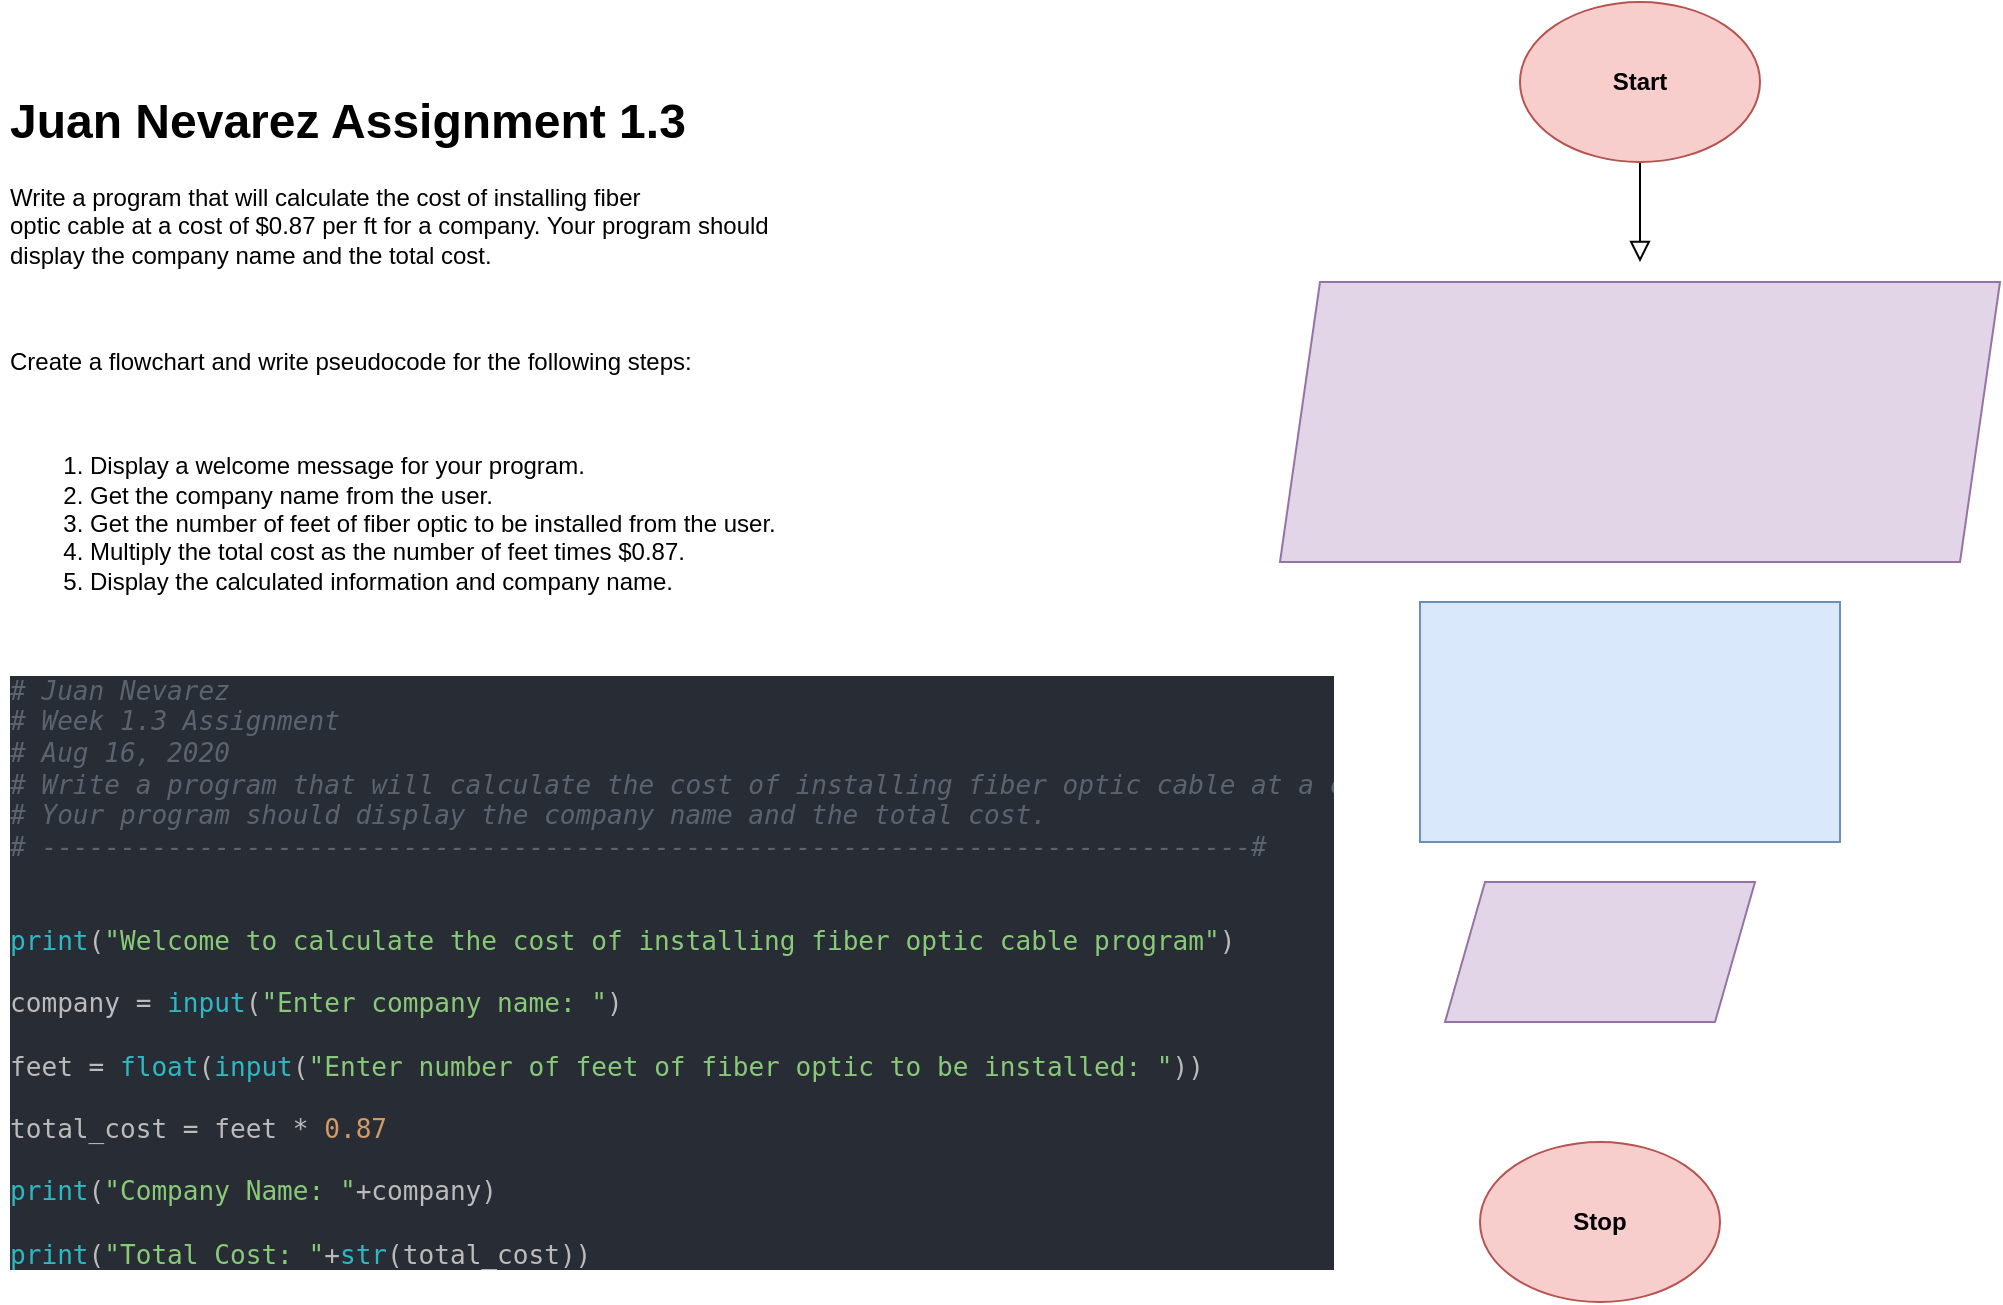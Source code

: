 <mxfile version="13.6.2" type="github">
  <diagram id="C5RBs43oDa-KdzZeNtuy" name="Page-1">
    <mxGraphModel dx="2249" dy="763" grid="1" gridSize="10" guides="1" tooltips="1" connect="1" arrows="1" fold="1" page="1" pageScale="1" pageWidth="827" pageHeight="1169" math="0" shadow="0">
      <root>
        <mxCell id="WIyWlLk6GJQsqaUBKTNV-0" />
        <mxCell id="WIyWlLk6GJQsqaUBKTNV-1" parent="WIyWlLk6GJQsqaUBKTNV-0" />
        <mxCell id="WIyWlLk6GJQsqaUBKTNV-2" value="" style="rounded=0;html=1;jettySize=auto;orthogonalLoop=1;fontSize=11;endArrow=block;endFill=0;endSize=8;strokeWidth=1;shadow=0;labelBackgroundColor=none;edgeStyle=orthogonalEdgeStyle;" parent="WIyWlLk6GJQsqaUBKTNV-1" edge="1">
          <mxGeometry relative="1" as="geometry">
            <mxPoint x="620" y="90" as="sourcePoint" />
            <mxPoint x="620" y="140" as="targetPoint" />
          </mxGeometry>
        </mxCell>
        <mxCell id="X7Ppft-jQ7yApB3Ie5x3-0" value="" style="ellipse;whiteSpace=wrap;html=1;fillColor=#f8cecc;strokeColor=#b85450;" vertex="1" parent="WIyWlLk6GJQsqaUBKTNV-1">
          <mxGeometry x="560" y="10" width="120" height="80" as="geometry" />
        </mxCell>
        <mxCell id="X7Ppft-jQ7yApB3Ie5x3-1" value="" style="ellipse;whiteSpace=wrap;html=1;fillColor=#f8cecc;strokeColor=#b85450;" vertex="1" parent="WIyWlLk6GJQsqaUBKTNV-1">
          <mxGeometry x="540" y="580" width="120" height="80" as="geometry" />
        </mxCell>
        <mxCell id="X7Ppft-jQ7yApB3Ie5x3-2" value="" style="shape=parallelogram;perimeter=parallelogramPerimeter;whiteSpace=wrap;html=1;fixedSize=1;fillColor=#e1d5e7;strokeColor=#9673a6;" vertex="1" parent="WIyWlLk6GJQsqaUBKTNV-1">
          <mxGeometry x="440" y="150" width="360" height="140" as="geometry" />
        </mxCell>
        <mxCell id="X7Ppft-jQ7yApB3Ie5x3-3" value="" style="rounded=0;whiteSpace=wrap;html=1;fillColor=#dae8fc;strokeColor=#6c8ebf;" vertex="1" parent="WIyWlLk6GJQsqaUBKTNV-1">
          <mxGeometry x="510" y="310" width="210" height="120" as="geometry" />
        </mxCell>
        <mxCell id="X7Ppft-jQ7yApB3Ie5x3-4" value="" style="shape=parallelogram;perimeter=parallelogramPerimeter;whiteSpace=wrap;html=1;fixedSize=1;fillColor=#e1d5e7;strokeColor=#9673a6;" vertex="1" parent="WIyWlLk6GJQsqaUBKTNV-1">
          <mxGeometry x="522.5" y="450" width="155" height="70" as="geometry" />
        </mxCell>
        <mxCell id="X7Ppft-jQ7yApB3Ie5x3-5" value="Start" style="text;html=1;strokeColor=none;fillColor=none;align=center;verticalAlign=middle;whiteSpace=wrap;rounded=0;fontStyle=1" vertex="1" parent="WIyWlLk6GJQsqaUBKTNV-1">
          <mxGeometry x="600" y="40" width="40" height="20" as="geometry" />
        </mxCell>
        <mxCell id="X7Ppft-jQ7yApB3Ie5x3-6" value="&lt;b&gt;Stop&lt;/b&gt;" style="text;html=1;strokeColor=none;fillColor=none;align=center;verticalAlign=middle;whiteSpace=wrap;rounded=0;" vertex="1" parent="WIyWlLk6GJQsqaUBKTNV-1">
          <mxGeometry x="580" y="610" width="40" height="20" as="geometry" />
        </mxCell>
        <mxCell id="X7Ppft-jQ7yApB3Ie5x3-7" value="&lt;h1&gt;Juan Nevarez Assignment 1.3&lt;br&gt;&lt;/h1&gt;&lt;p&gt;Write a program that will calculate the cost of installing fiber &lt;br&gt;optic cable at a cost of $0.87 per ft for a company. Your program should&lt;br&gt; display the company name and the total cost.&amp;nbsp;&lt;/p&gt; &lt;br&gt;    &lt;p&gt;Create a flowchart and write pseudocode for the following steps:&amp;nbsp;&lt;/p&gt; &lt;br&gt;    &lt;ol&gt;&lt;li&gt;Display a welcome message for your program.&amp;nbsp;&lt;/li&gt;&lt;li&gt;Get the company name from the user.&lt;/li&gt;&lt;li&gt;Get the number of feet of fiber optic to be installed from the user.&lt;/li&gt;&lt;li&gt;Multiply the total cost as the number of feet times $0.87.&lt;/li&gt;&lt;li&gt;Display the calculated information and company name. &lt;br&gt;&lt;/li&gt;&lt;/ol&gt;&lt;div&gt;&lt;br&gt;&lt;/div&gt;&lt;div&gt;&lt;pre style=&quot;background-color: #282c34 ; color: #bbbbbb ; font-family: &amp;#34;jetbrains mono&amp;#34; , monospace ; font-size: 9.8pt&quot;&gt;&lt;span style=&quot;color: #5c6370 ; font-style: italic&quot;&gt;# Juan Nevarez&lt;br&gt;&lt;/span&gt;&lt;span style=&quot;color: #5c6370 ; font-style: italic&quot;&gt;# Week 1.3 Assignment&lt;br&gt;&lt;/span&gt;&lt;span style=&quot;color: #5c6370 ; font-style: italic&quot;&gt;# Aug 16, 2020&lt;br&gt;&lt;/span&gt;&lt;span style=&quot;color: #5c6370 ; font-style: italic&quot;&gt;# Write a program that will calculate the cost of installing fiber optic cable at a cost of $0.87 per ft for a company.&lt;br&gt;&lt;/span&gt;&lt;span style=&quot;color: #5c6370 ; font-style: italic&quot;&gt;# Your program should display the company name and the total cost.&lt;br&gt;&lt;/span&gt;&lt;span style=&quot;color: #5c6370 ; font-style: italic&quot;&gt;# -----------------------------------------------------------------------------#&lt;br&gt;&lt;/span&gt;&lt;span style=&quot;color: #5c6370 ; font-style: italic&quot;&gt;&lt;br&gt;&lt;/span&gt;&lt;span style=&quot;color: #5c6370 ; font-style: italic&quot;&gt;&lt;br&gt;&lt;/span&gt;&lt;span style=&quot;color: #2bbac5&quot;&gt;print&lt;/span&gt;(&lt;span style=&quot;color: #89ca78&quot;&gt;&quot;Welcome to calculate the cost of installing fiber optic cable program&quot;&lt;/span&gt;)&lt;br&gt;&lt;br&gt;company = &lt;span style=&quot;color: #2bbac5&quot;&gt;input&lt;/span&gt;(&lt;span style=&quot;color: #89ca78&quot;&gt;&quot;Enter company name: &quot;&lt;/span&gt;)&lt;br&gt;&lt;br&gt;feet = &lt;span style=&quot;color: #2bbac5&quot;&gt;float&lt;/span&gt;(&lt;span style=&quot;color: #2bbac5&quot;&gt;input&lt;/span&gt;(&lt;span style=&quot;color: #89ca78&quot;&gt;&quot;Enter number of feet of fiber optic to be installed: &quot;&lt;/span&gt;))&lt;br&gt;&lt;br&gt;total_cost = feet * &lt;span style=&quot;color: #d19a66&quot;&gt;0.87&lt;br&gt;&lt;/span&gt;&lt;span style=&quot;color: #d19a66&quot;&gt;&lt;br&gt;&lt;/span&gt;&lt;span style=&quot;color: #2bbac5&quot;&gt;print&lt;/span&gt;(&lt;span style=&quot;color: #89ca78&quot;&gt;&quot;Company Name: &quot;&lt;/span&gt;+company)&lt;br&gt;&lt;br&gt;&lt;span style=&quot;color: #2bbac5&quot;&gt;print&lt;/span&gt;(&lt;span style=&quot;color: #89ca78&quot;&gt;&quot;Total Cost: &quot;&lt;/span&gt;+&lt;span style=&quot;color: #2bbac5&quot;&gt;str&lt;/span&gt;(total_cost))&lt;br&gt;&lt;/pre&gt;&lt;/div&gt;" style="text;html=1;strokeColor=none;fillColor=none;spacing=5;spacingTop=-20;whiteSpace=wrap;overflow=hidden;rounded=0;" vertex="1" parent="WIyWlLk6GJQsqaUBKTNV-1">
          <mxGeometry x="-200" y="50" width="670" height="610" as="geometry" />
        </mxCell>
      </root>
    </mxGraphModel>
  </diagram>
</mxfile>
